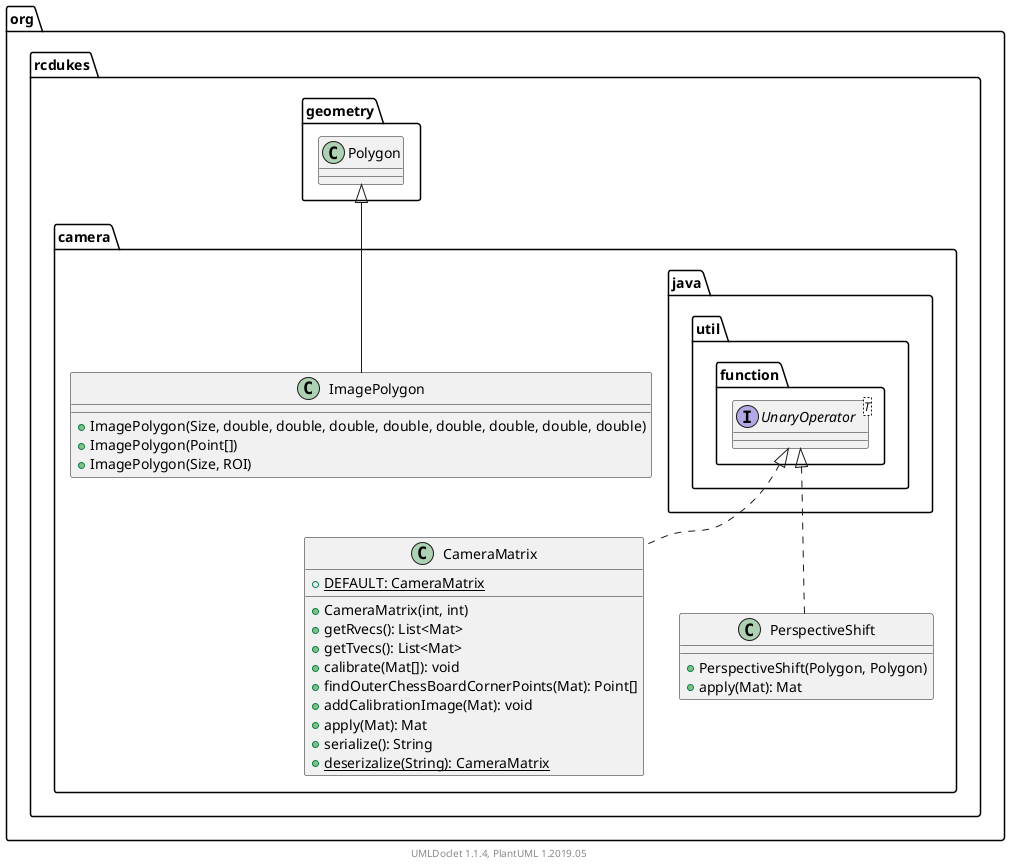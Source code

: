 @startuml

    namespace org.rcdukes.camera {

        class ImagePolygon [[ImagePolygon.html]] {
            +ImagePolygon(Size, double, double, double, double, double, double, double, double)
            +ImagePolygon(Point[])
            +ImagePolygon(Size, ROI)
        }

        class CameraMatrix [[CameraMatrix.html]] {
            {static} +DEFAULT: CameraMatrix
            +CameraMatrix(int, int)
            +getRvecs(): List<Mat>
            +getTvecs(): List<Mat>
            +calibrate(Mat[]): void
            +findOuterChessBoardCornerPoints(Mat): Point[]
            +addCalibrationImage(Mat): void
            +apply(Mat): Mat
            +serialize(): String
            {static} +deserizalize(String): CameraMatrix
        }

        class PerspectiveShift [[PerspectiveShift.html]] {
            +PerspectiveShift(Polygon, Polygon)
            +apply(Mat): Mat
        }

        class org.rcdukes.geometry.Polygon
        org.rcdukes.geometry.Polygon <|-- ImagePolygon

        interface java.util.function.UnaryOperator<T>
        java.util.function.UnaryOperator <|.. CameraMatrix

        java.util.function.UnaryOperator <|.. PerspectiveShift

    }


    center footer UMLDoclet 1.1.4, PlantUML 1.2019.05
@enduml
